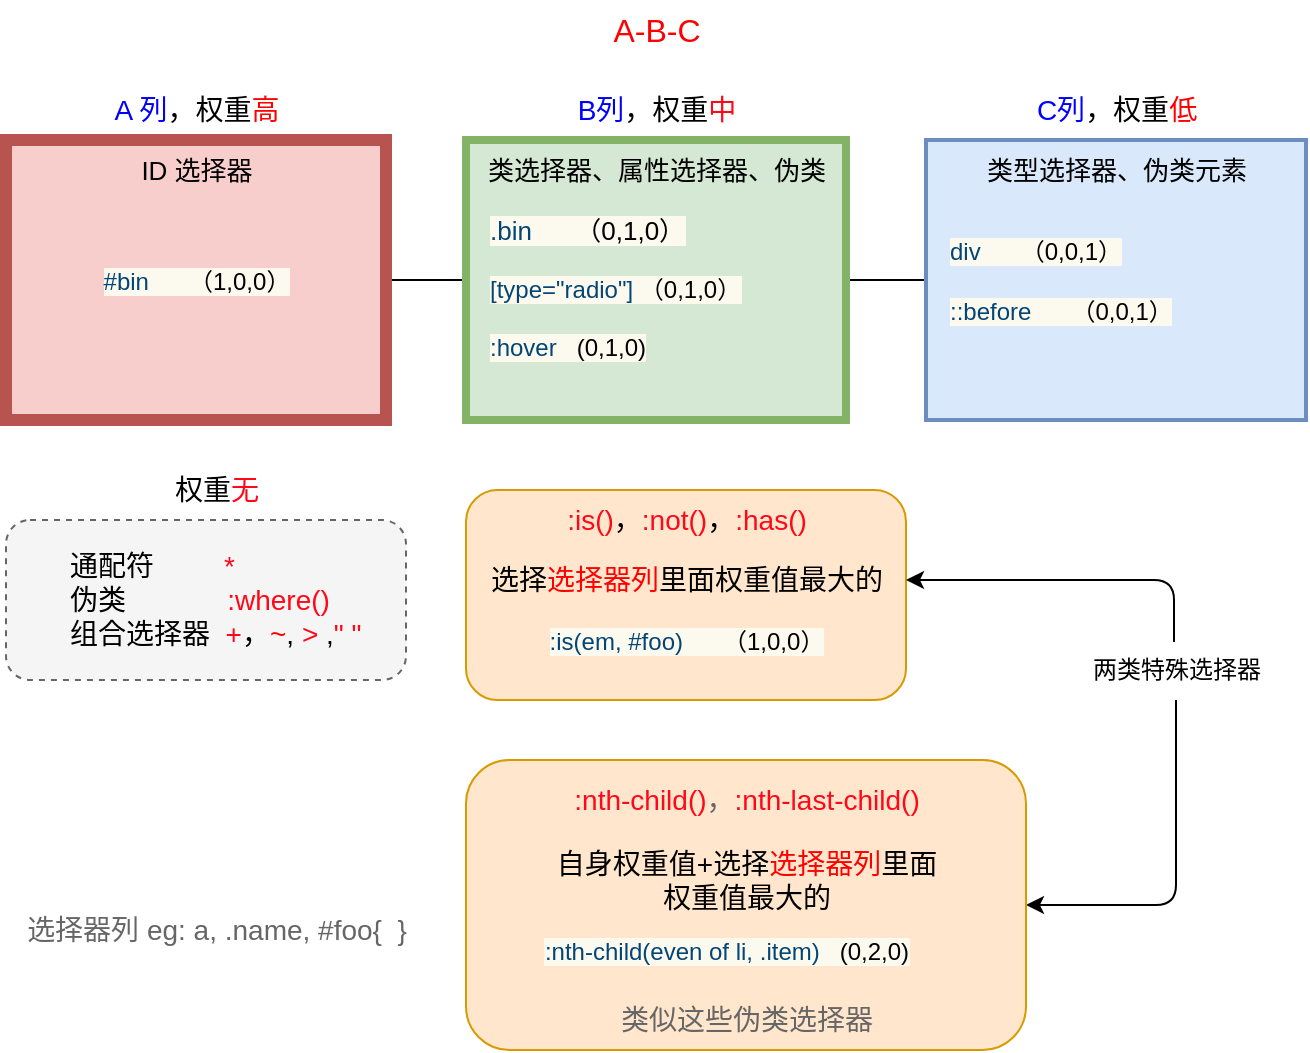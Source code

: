 <mxfile version="20.5.1" type="github">
  <diagram id="O7jyK_cGJBeiItu3M3Zx" name="第 1 页">
    <mxGraphModel dx="1038" dy="491" grid="1" gridSize="10" guides="1" tooltips="1" connect="1" arrows="1" fold="1" page="1" pageScale="1" pageWidth="3300" pageHeight="4681" math="0" shadow="0">
      <root>
        <mxCell id="0" />
        <mxCell id="1" parent="0" />
        <mxCell id="ECRpxW6QUPekAp9dYrVB-13" style="edgeStyle=orthogonalEdgeStyle;rounded=0;orthogonalLoop=1;jettySize=auto;html=1;entryX=0;entryY=0.5;entryDx=0;entryDy=0;endArrow=none;endFill=0;" parent="1" source="ECRpxW6QUPekAp9dYrVB-1" target="ECRpxW6QUPekAp9dYrVB-4" edge="1">
          <mxGeometry relative="1" as="geometry" />
        </mxCell>
        <mxCell id="ECRpxW6QUPekAp9dYrVB-1" value="" style="rounded=0;whiteSpace=wrap;html=1;fillColor=#f8cecc;strokeColor=#b85450;strokeWidth=6;" parent="1" vertex="1">
          <mxGeometry x="460" y="270" width="190" height="140" as="geometry" />
        </mxCell>
        <mxCell id="ECRpxW6QUPekAp9dYrVB-2" value="&lt;span style=&quot;&quot;&gt;&lt;font style=&quot;font-size: 13px;&quot;&gt;ID 选择器&lt;/font&gt;&lt;/span&gt;" style="text;html=1;align=center;verticalAlign=middle;resizable=0;points=[];autosize=1;strokeColor=none;fillColor=none;" parent="1" vertex="1">
          <mxGeometry x="515" y="270" width="80" height="30" as="geometry" />
        </mxCell>
        <mxCell id="ECRpxW6QUPekAp9dYrVB-14" style="edgeStyle=orthogonalEdgeStyle;rounded=0;orthogonalLoop=1;jettySize=auto;html=1;entryX=0;entryY=0.5;entryDx=0;entryDy=0;endArrow=none;endFill=0;" parent="1" source="ECRpxW6QUPekAp9dYrVB-4" target="ECRpxW6QUPekAp9dYrVB-5" edge="1">
          <mxGeometry relative="1" as="geometry" />
        </mxCell>
        <mxCell id="ECRpxW6QUPekAp9dYrVB-4" value="" style="rounded=0;whiteSpace=wrap;html=1;fillColor=#d5e8d4;strokeColor=#82b366;strokeWidth=4;" parent="1" vertex="1">
          <mxGeometry x="690" y="270" width="190" height="140" as="geometry" />
        </mxCell>
        <mxCell id="ECRpxW6QUPekAp9dYrVB-5" value="" style="rounded=0;whiteSpace=wrap;html=1;fillColor=#dae8fc;strokeColor=#6c8ebf;strokeWidth=2;" parent="1" vertex="1">
          <mxGeometry x="920" y="270" width="190" height="140" as="geometry" />
        </mxCell>
        <mxCell id="ECRpxW6QUPekAp9dYrVB-7" value="&lt;font style=&quot;font-size: 13px;&quot;&gt;类型选择器、伪类元素&lt;/font&gt;" style="text;html=1;align=center;verticalAlign=middle;resizable=0;points=[];autosize=1;strokeColor=none;fillColor=none;" parent="1" vertex="1">
          <mxGeometry x="940" y="270" width="150" height="30" as="geometry" />
        </mxCell>
        <mxCell id="ECRpxW6QUPekAp9dYrVB-8" value="&lt;font style=&quot;font-size: 14px;&quot;&gt;&lt;font style=&quot;font-size: 14px;&quot; color=&quot;#0000ff&quot;&gt;A 列&lt;/font&gt;，权重&lt;font style=&quot;font-size: 14px;&quot; color=&quot;#ff0000&quot;&gt;高&lt;/font&gt;&lt;/font&gt;" style="text;html=1;align=center;verticalAlign=middle;resizable=0;points=[];autosize=1;strokeColor=none;fillColor=none;" parent="1" vertex="1">
          <mxGeometry x="500" y="240" width="110" height="30" as="geometry" />
        </mxCell>
        <mxCell id="ECRpxW6QUPekAp9dYrVB-9" value="&lt;font style=&quot;font-size: 14px;&quot;&gt;&lt;font style=&quot;font-size: 14px;&quot; color=&quot;#0000ff&quot;&gt;B列&lt;/font&gt;，权重&lt;font style=&quot;font-size: 14px;&quot; color=&quot;#ff0818&quot;&gt;中&lt;/font&gt;&lt;/font&gt;" style="text;html=1;align=center;verticalAlign=middle;resizable=0;points=[];autosize=1;strokeColor=none;fillColor=none;" parent="1" vertex="1">
          <mxGeometry x="735" y="240" width="100" height="30" as="geometry" />
        </mxCell>
        <mxCell id="ECRpxW6QUPekAp9dYrVB-10" value="&lt;font style=&quot;font-size: 14px;&quot;&gt;&lt;font style=&quot;font-size: 14px;&quot; color=&quot;#0000ff&quot;&gt;C列&lt;/font&gt;，权重&lt;font style=&quot;font-size: 14px;&quot; color=&quot;#ff0000&quot;&gt;低&lt;/font&gt;&lt;/font&gt;" style="text;html=1;align=center;verticalAlign=middle;resizable=0;points=[];autosize=1;strokeColor=none;fillColor=none;" parent="1" vertex="1">
          <mxGeometry x="965" y="240" width="100" height="30" as="geometry" />
        </mxCell>
        <mxCell id="ECRpxW6QUPekAp9dYrVB-12" value="&lt;font style=&quot;font-size: 13px;&quot;&gt;类选择器、属性选择器、伪类&lt;/font&gt;" style="text;html=1;align=center;verticalAlign=middle;resizable=0;points=[];autosize=1;strokeColor=none;fillColor=none;" parent="1" vertex="1">
          <mxGeometry x="690" y="270" width="190" height="30" as="geometry" />
        </mxCell>
        <mxCell id="ECRpxW6QUPekAp9dYrVB-18" value="" style="rounded=1;whiteSpace=wrap;html=1;strokeWidth=1;fontSize=14;strokeColor=#d79b00;fillColor=#ffe6cc;" parent="1" vertex="1">
          <mxGeometry x="690" y="445" width="220" height="105" as="geometry" />
        </mxCell>
        <mxCell id="ECRpxW6QUPekAp9dYrVB-19" value=":is()&lt;font color=&quot;#000000&quot;&gt;，&lt;/font&gt;:not()&lt;font color=&quot;#000000&quot;&gt;，&lt;/font&gt;:has()" style="text;html=1;align=center;verticalAlign=middle;resizable=0;points=[];autosize=1;strokeColor=none;fillColor=none;fontSize=14;fontColor=#FF0818;" parent="1" vertex="1">
          <mxGeometry x="730" y="445" width="140" height="30" as="geometry" />
        </mxCell>
        <mxCell id="exm0bVOSVGiGTwGDYVTc-6" style="edgeStyle=orthogonalEdgeStyle;rounded=1;orthogonalLoop=1;jettySize=auto;html=1;entryX=0.491;entryY=0.033;entryDx=0;entryDy=0;entryPerimeter=0;fontSize=12;fontColor=#000000;endArrow=none;endFill=0;startArrow=classic;startFill=1;" parent="1" source="ECRpxW6QUPekAp9dYrVB-20" target="exm0bVOSVGiGTwGDYVTc-4" edge="1">
          <mxGeometry relative="1" as="geometry" />
        </mxCell>
        <mxCell id="ECRpxW6QUPekAp9dYrVB-20" value="选择&lt;font color=&quot;#ff0000&quot;&gt;选择器列&lt;/font&gt;里面权重值最大的" style="text;html=1;align=center;verticalAlign=middle;resizable=0;points=[];autosize=1;strokeColor=none;fillColor=none;fontSize=14;fontColor=#000000;" parent="1" vertex="1">
          <mxGeometry x="690" y="475" width="220" height="30" as="geometry" />
        </mxCell>
        <mxCell id="ECRpxW6QUPekAp9dYrVB-22" value="&lt;font style=&quot;font-size: 12px;&quot;&gt;&lt;span style=&quot;color: rgb(3, 69, 117); font-family: sans-serif; text-align: left; background-color: rgb(252, 250, 238);&quot;&gt;:is(em, #foo)&amp;nbsp; &amp;nbsp; &amp;nbsp; &lt;/span&gt;&lt;span style=&quot;font-family: sans-serif; text-align: left; background-color: rgb(252, 250, 238);&quot;&gt;&lt;font style=&quot;font-size: 12px;&quot; color=&quot;#000000&quot;&gt;（1,0,0）&lt;/font&gt;&lt;/span&gt;&lt;/font&gt;" style="text;html=1;align=center;verticalAlign=middle;resizable=0;points=[];autosize=1;strokeColor=none;fillColor=none;fontSize=14;fontColor=#FF0000;" parent="1" vertex="1">
          <mxGeometry x="715" y="505" width="170" height="30" as="geometry" />
        </mxCell>
        <mxCell id="exm0bVOSVGiGTwGDYVTc-7" style="edgeStyle=orthogonalEdgeStyle;rounded=1;orthogonalLoop=1;jettySize=auto;html=1;exitX=1;exitY=0.5;exitDx=0;exitDy=0;fontSize=12;fontColor=#000000;endArrow=none;endFill=0;startArrow=classic;startFill=1;" parent="1" source="ECRpxW6QUPekAp9dYrVB-23" target="exm0bVOSVGiGTwGDYVTc-4" edge="1">
          <mxGeometry relative="1" as="geometry" />
        </mxCell>
        <mxCell id="ECRpxW6QUPekAp9dYrVB-23" value="" style="rounded=1;whiteSpace=wrap;html=1;strokeWidth=1;fontSize=14;strokeColor=#d79b00;fillColor=#ffe6cc;" parent="1" vertex="1">
          <mxGeometry x="690" y="580" width="280" height="145" as="geometry" />
        </mxCell>
        <mxCell id="ECRpxW6QUPekAp9dYrVB-24" value="A-B-C" style="text;html=1;align=center;verticalAlign=middle;resizable=0;points=[];autosize=1;strokeColor=none;fillColor=none;fontSize=16;fontColor=#FF0000;" parent="1" vertex="1">
          <mxGeometry x="750" y="200" width="70" height="30" as="geometry" />
        </mxCell>
        <mxCell id="ECRpxW6QUPekAp9dYrVB-25" value="&lt;font color=&quot;#666666&quot;&gt;选择器列 eg: a, .name, #foo{&amp;nbsp; }&lt;/font&gt;" style="text;html=1;align=center;verticalAlign=middle;resizable=0;points=[];autosize=1;strokeColor=none;fillColor=none;fontSize=14;fontColor=#FF0000;" parent="1" vertex="1">
          <mxGeometry x="460" y="650" width="210" height="30" as="geometry" />
        </mxCell>
        <mxCell id="ECRpxW6QUPekAp9dYrVB-26" value="&lt;font color=&quot;#ff0818&quot;&gt;:nth-child()&lt;/font&gt;，&lt;font color=&quot;#ff0818&quot;&gt;:nth-last-child()&lt;/font&gt;" style="text;html=1;align=center;verticalAlign=middle;resizable=0;points=[];autosize=1;strokeColor=none;fillColor=none;fontSize=14;fontColor=#666666;" parent="1" vertex="1">
          <mxGeometry x="730" y="585" width="200" height="30" as="geometry" />
        </mxCell>
        <mxCell id="ECRpxW6QUPekAp9dYrVB-27" value="&lt;font color=&quot;#666666&quot;&gt;类似这些伪类选择器&lt;/font&gt;" style="text;html=1;align=center;verticalAlign=middle;resizable=0;points=[];autosize=1;strokeColor=none;fillColor=none;fontSize=14;fontColor=#FF0818;" parent="1" vertex="1">
          <mxGeometry x="755" y="695" width="150" height="30" as="geometry" />
        </mxCell>
        <mxCell id="ECRpxW6QUPekAp9dYrVB-28" value="自身权重值+选择&lt;font color=&quot;#ff0000&quot;&gt;选择器列&lt;/font&gt;里面&lt;br&gt;权重值最大的" style="text;html=1;align=center;verticalAlign=middle;resizable=0;points=[];autosize=1;strokeColor=none;fillColor=none;fontSize=14;fontColor=#000000;" parent="1" vertex="1">
          <mxGeometry x="725" y="615" width="210" height="50" as="geometry" />
        </mxCell>
        <mxCell id="ECRpxW6QUPekAp9dYrVB-29" value="&lt;font style=&quot;font-size: 12px;&quot;&gt;&lt;span style=&quot;color: rgb(3, 69, 117); font-family: sans-serif; text-align: left; background-color: rgb(252, 250, 238);&quot;&gt;:nth-child(even of li, .item)&amp;nbsp; &amp;nbsp;&lt;/span&gt;&lt;span style=&quot;color: rgb(0, 0, 0); font-family: sans-serif; text-align: left; background-color: rgb(252, 250, 238);&quot;&gt;(0,2,0)&lt;/span&gt;&lt;/font&gt;" style="text;html=1;align=center;verticalAlign=middle;resizable=0;points=[];autosize=1;strokeColor=none;fillColor=none;fontSize=14;fontColor=#666666;" parent="1" vertex="1">
          <mxGeometry x="710" y="660" width="220" height="30" as="geometry" />
        </mxCell>
        <mxCell id="ECRpxW6QUPekAp9dYrVB-32" value="&lt;font style=&quot;font-size: 12px;&quot;&gt;&lt;span style=&quot;color: rgb(3, 69, 117); font-family: sans-serif; text-align: left; background-color: rgb(252, 250, 238);&quot;&gt;#bin&amp;nbsp; &amp;nbsp; &amp;nbsp;&amp;nbsp;&lt;/span&gt;&lt;span style=&quot;font-family: sans-serif; text-align: left; background-color: rgb(252, 250, 238);&quot;&gt;&lt;font style=&quot;font-size: 12px;&quot; color=&quot;#000000&quot;&gt;（1,0,0）&lt;/font&gt;&lt;/span&gt;&lt;/font&gt;" style="text;html=1;align=center;verticalAlign=middle;resizable=0;points=[];autosize=1;strokeColor=none;fillColor=none;fontSize=14;fontColor=#FF0000;" parent="1" vertex="1">
          <mxGeometry x="495" y="325" width="120" height="30" as="geometry" />
        </mxCell>
        <mxCell id="ECRpxW6QUPekAp9dYrVB-38" value="" style="group" parent="1" vertex="1" connectable="0">
          <mxGeometry x="700" y="300" width="210" height="88.182" as="geometry" />
        </mxCell>
        <mxCell id="ECRpxW6QUPekAp9dYrVB-33" value="&lt;font style=&quot;font-size: 13px;&quot;&gt;&lt;span style=&quot;color: rgb(3, 69, 117); font-family: sans-serif; background-color: rgb(252, 250, 238);&quot;&gt;.bin&amp;nbsp; &amp;nbsp; &amp;nbsp;&amp;nbsp;&lt;/span&gt;&lt;span style=&quot;font-family: sans-serif; background-color: rgb(252, 250, 238);&quot;&gt;&lt;font style=&quot;font-size: 13px;&quot; color=&quot;#000000&quot;&gt;（0,1,0）&lt;/font&gt;&lt;/span&gt;&lt;/font&gt;" style="text;html=1;align=left;verticalAlign=middle;resizable=0;points=[];autosize=1;strokeColor=none;fillColor=none;fontSize=14;fontColor=#FF0000;" parent="ECRpxW6QUPekAp9dYrVB-38" vertex="1">
          <mxGeometry width="120" height="30" as="geometry" />
        </mxCell>
        <mxCell id="ECRpxW6QUPekAp9dYrVB-34" value="&lt;font style=&quot;font-size: 12px;&quot;&gt;&lt;span style=&quot;color: rgb(3, 69, 117); font-family: sans-serif; background-color: rgb(252, 250, 238);&quot;&gt;[type=&quot;radio&quot;]&amp;nbsp;&lt;/span&gt;&lt;span style=&quot;font-family: sans-serif; background-color: rgb(252, 250, 238);&quot;&gt;&lt;font style=&quot;font-size: 12px;&quot; color=&quot;#000000&quot;&gt;（0,1,0）&lt;/font&gt;&lt;/span&gt;&lt;/font&gt;" style="text;html=1;align=left;verticalAlign=middle;resizable=0;points=[];autosize=1;strokeColor=none;fillColor=none;fontSize=14;fontColor=#FF0000;" parent="ECRpxW6QUPekAp9dYrVB-38" vertex="1">
          <mxGeometry y="29.091" width="150" height="30" as="geometry" />
        </mxCell>
        <mxCell id="ECRpxW6QUPekAp9dYrVB-35" value="&lt;div style=&quot;&quot;&gt;&lt;font style=&quot;font-size: 12px;&quot; face=&quot;sans-serif&quot;&gt;&lt;span style=&quot;background-color: rgb(252, 250, 238);&quot;&gt;&lt;font style=&quot;font-size: 12px;&quot; color=&quot;#034575&quot;&gt;:hover&amp;nbsp;&lt;/font&gt;&lt;font style=&quot;font-size: 12px;&quot; color=&quot;#000000&quot;&gt; &amp;nbsp;(0,1,0)&lt;/font&gt;&lt;/span&gt;&lt;/font&gt;&lt;/div&gt;" style="text;html=1;align=left;verticalAlign=middle;resizable=0;points=[];autosize=1;strokeColor=none;fillColor=none;fontSize=14;fontColor=#FF0000;" parent="ECRpxW6QUPekAp9dYrVB-38" vertex="1">
          <mxGeometry y="58.182" width="100" height="30" as="geometry" />
        </mxCell>
        <mxCell id="ECRpxW6QUPekAp9dYrVB-41" value="" style="group" parent="1" vertex="1" connectable="0">
          <mxGeometry x="930" y="310" width="140" height="60" as="geometry" />
        </mxCell>
        <mxCell id="ECRpxW6QUPekAp9dYrVB-39" value="&lt;font style=&quot;font-size: 12px;&quot;&gt;&lt;span style=&quot;color: rgb(3, 69, 117); font-family: sans-serif; background-color: rgb(252, 250, 238);&quot;&gt;div&amp;nbsp; &amp;nbsp; &amp;nbsp;&amp;nbsp;&lt;/span&gt;&lt;span style=&quot;font-family: sans-serif; background-color: rgb(252, 250, 238);&quot;&gt;&lt;font style=&quot;font-size: 12px;&quot; color=&quot;#000000&quot;&gt;（0,0,1）&lt;/font&gt;&lt;/span&gt;&lt;/font&gt;" style="text;html=1;align=left;verticalAlign=middle;resizable=0;points=[];autosize=1;strokeColor=none;fillColor=none;fontSize=14;fontColor=#FF0000;" parent="ECRpxW6QUPekAp9dYrVB-41" vertex="1">
          <mxGeometry width="110" height="30" as="geometry" />
        </mxCell>
        <mxCell id="ECRpxW6QUPekAp9dYrVB-40" value="&lt;font style=&quot;font-size: 12px;&quot;&gt;&lt;span style=&quot;color: rgb(3, 69, 117); font-family: sans-serif; background-color: rgb(252, 250, 238);&quot;&gt;::before&amp;nbsp; &amp;nbsp; &amp;nbsp;&amp;nbsp;&lt;/span&gt;&lt;span style=&quot;font-family: sans-serif; background-color: rgb(252, 250, 238);&quot;&gt;&lt;font style=&quot;font-size: 12px;&quot; color=&quot;#000000&quot;&gt;（0,0,1）&lt;/font&gt;&lt;/span&gt;&lt;/font&gt;" style="text;html=1;align=left;verticalAlign=middle;resizable=0;points=[];autosize=1;strokeColor=none;fillColor=none;fontSize=14;fontColor=#FF0000;" parent="ECRpxW6QUPekAp9dYrVB-41" vertex="1">
          <mxGeometry y="30" width="140" height="30" as="geometry" />
        </mxCell>
        <mxCell id="exm0bVOSVGiGTwGDYVTc-4" value="两类特殊选择器" style="text;html=1;align=center;verticalAlign=middle;resizable=0;points=[];autosize=1;strokeColor=none;fillColor=none;fontSize=12;fontColor=#000000;" parent="1" vertex="1">
          <mxGeometry x="990" y="520" width="110" height="30" as="geometry" />
        </mxCell>
        <mxCell id="exm0bVOSVGiGTwGDYVTc-8" value="" style="group" parent="1" vertex="1" connectable="0">
          <mxGeometry x="460" y="430" width="200" height="110" as="geometry" />
        </mxCell>
        <mxCell id="ECRpxW6QUPekAp9dYrVB-15" value="" style="rounded=1;whiteSpace=wrap;html=1;strokeWidth=1;fontSize=14;fontColor=#333333;dashed=1;fillColor=#f5f5f5;strokeColor=#666666;" parent="exm0bVOSVGiGTwGDYVTc-8" vertex="1">
          <mxGeometry y="30" width="200" height="80" as="geometry" />
        </mxCell>
        <mxCell id="ECRpxW6QUPekAp9dYrVB-16" value="&lt;font color=&quot;#000000&quot;&gt;权重&lt;/font&gt;&lt;font color=&quot;#ff0818&quot;&gt;无&lt;/font&gt;" style="text;html=1;align=center;verticalAlign=middle;resizable=0;points=[];autosize=1;strokeColor=none;fillColor=none;fontSize=14;fontColor=#0000FF;" parent="exm0bVOSVGiGTwGDYVTc-8" vertex="1">
          <mxGeometry x="70" width="70" height="30" as="geometry" />
        </mxCell>
        <mxCell id="ECRpxW6QUPekAp9dYrVB-17" value="通配符&amp;nbsp; &amp;nbsp; &amp;nbsp; &amp;nbsp; &amp;nbsp;&lt;font color=&quot;#ff0818&quot;&gt;*&lt;/font&gt;&lt;br style=&quot;font-size: 14px;&quot;&gt;伪类&amp;nbsp; &amp;nbsp; &amp;nbsp; &amp;nbsp; &amp;nbsp; &amp;nbsp; &amp;nbsp;&lt;font color=&quot;#ff0818&quot;&gt;:where()&lt;/font&gt;&lt;br&gt;组合选择器&amp;nbsp; &lt;font color=&quot;#ff0818&quot;&gt;+&lt;/font&gt;，&lt;font color=&quot;#ff0000&quot;&gt;~&lt;/font&gt;, &lt;font color=&quot;#ff0818&quot;&gt;&amp;gt;&lt;/font&gt; ,&lt;font color=&quot;#ff0818&quot;&gt;&quot; &quot;&lt;/font&gt;" style="text;html=1;align=left;verticalAlign=middle;resizable=0;points=[];autosize=1;strokeColor=none;fillColor=none;fontSize=14;fontColor=#000000;spacingTop=0;" parent="exm0bVOSVGiGTwGDYVTc-8" vertex="1">
          <mxGeometry x="30" y="40" width="170" height="60" as="geometry" />
        </mxCell>
      </root>
    </mxGraphModel>
  </diagram>
</mxfile>
